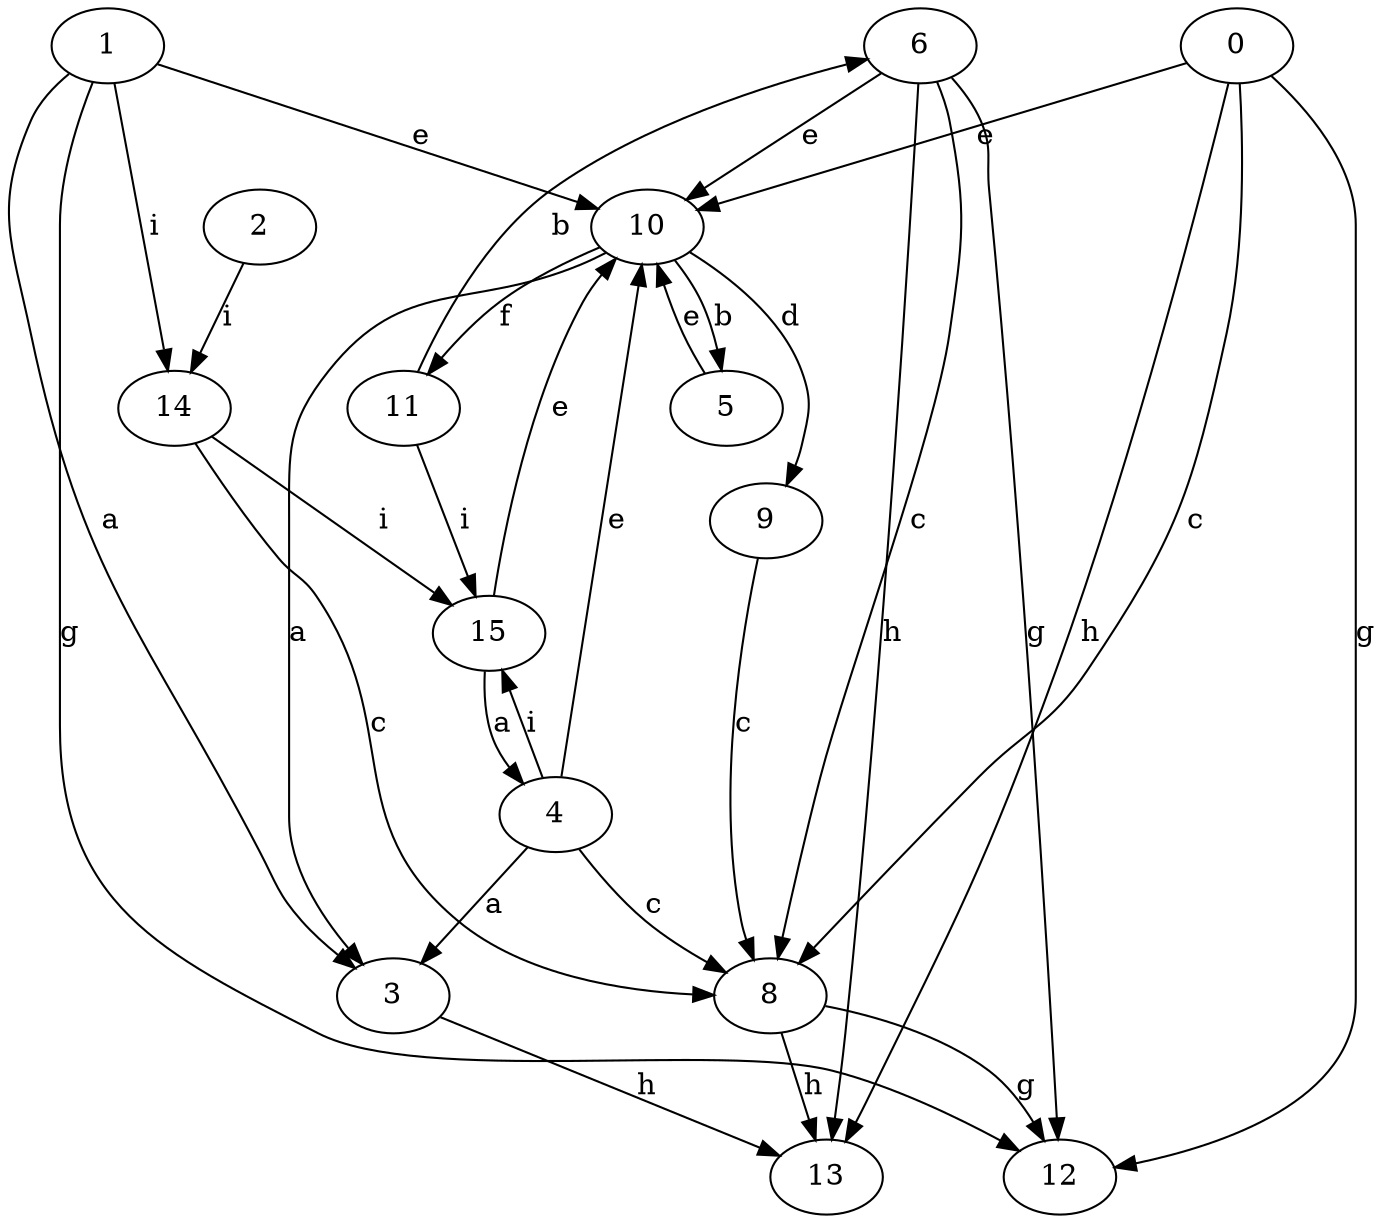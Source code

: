 strict digraph  {
3;
4;
5;
6;
0;
8;
9;
10;
11;
1;
12;
13;
2;
14;
15;
3 -> 13  [label=h];
4 -> 3  [label=a];
4 -> 8  [label=c];
4 -> 10  [label=e];
4 -> 15  [label=i];
5 -> 10  [label=e];
6 -> 8  [label=c];
6 -> 10  [label=e];
6 -> 12  [label=g];
6 -> 13  [label=h];
0 -> 8  [label=c];
0 -> 10  [label=e];
0 -> 12  [label=g];
0 -> 13  [label=h];
8 -> 12  [label=g];
8 -> 13  [label=h];
9 -> 8  [label=c];
10 -> 3  [label=a];
10 -> 5  [label=b];
10 -> 9  [label=d];
10 -> 11  [label=f];
11 -> 6  [label=b];
11 -> 15  [label=i];
1 -> 3  [label=a];
1 -> 10  [label=e];
1 -> 12  [label=g];
1 -> 14  [label=i];
2 -> 14  [label=i];
14 -> 8  [label=c];
14 -> 15  [label=i];
15 -> 4  [label=a];
15 -> 10  [label=e];
}
